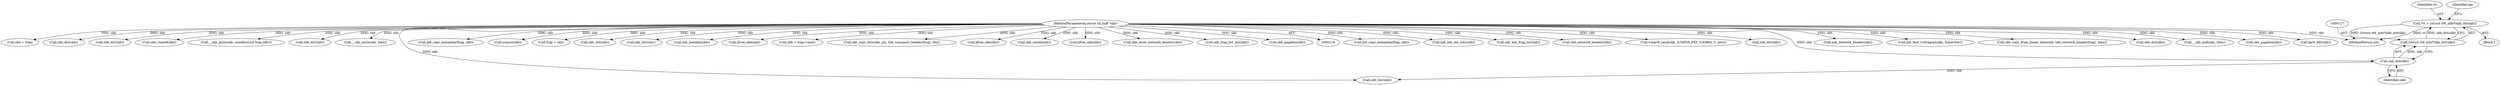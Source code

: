digraph "0_linux_87c48fa3b4630905f98268dde838ee43626a060c_1@pointer" {
"1000124" [label="(Call,*rt = (struct rt6_info*)skb_dst(skb))"];
"1000126" [label="(Call,(struct rt6_info*)skb_dst(skb))"];
"1000128" [label="(Call,skb_dst(skb))"];
"1000119" [label="(MethodParameterIn,struct sk_buff *skb)"];
"1000528" [label="(Call,ip6_copy_metadata(frag, skb))"];
"1000186" [label="(Call,ip6_skb_dst_mtu(skb))"];
"1000249" [label="(Call,skb_has_frag_list(skb))"];
"1000350" [label="(Call,skb_network_header(skb))"];
"1000208" [label="(Call,icmpv6_send(skb, ICMPV6_PKT_TOOBIG, 0, mtu))"];
"1000205" [label="(Call,skb_dst(skb))"];
"1000384" [label="(Call,skb_network_header(skb))"];
"1000176" [label="(Call,ip6_find_1stfragopt(skb, &prevhdr))"];
"1000119" [label="(MethodParameterIn,struct sk_buff *skb)"];
"1000128" [label="(Call,skb_dst(skb))"];
"1000759" [label="(Call,skb_copy_from_linear_data(skb, skb_network_header(frag), hlen))"];
"1000216" [label="(Call,skb_dst(skb))"];
"1000367" [label="(Call,__skb_pull(skb, hlen))"];
"1000121" [label="(Block,)"];
"1000413" [label="(Call,skb_pagelen(skb))"];
"1000430" [label="(Call,ipv6_hdr(skb))"];
"1000552" [label="(Call,skb = frag)"];
"1000863" [label="(Call,skb_dst(skb))"];
"1000701" [label="(Call,skb_dst(skb))"];
"1000271" [label="(Call,skb_cloned(skb))"];
"1000374" [label="(Call,__skb_push(skb, sizeof(struct frag_hdr)))"];
"1000852" [label="(Call,skb_dst(skb))"];
"1000378" [label="(Call,__skb_push(skb, hlen))"];
"1000171" [label="(Call,skb_dst(skb))"];
"1000709" [label="(Call,ip6_copy_metadata(frag, skb))"];
"1000125" [label="(Identifier,rt)"];
"1000533" [label="(Call,output(skb))"];
"1000597" [label="(Call,frag = skb)"];
"1000361" [label="(Call,skb_dst(skb))"];
"1000846" [label="(Call,skb_dst(skb))"];
"1000421" [label="(Call,skb_headlen(skb))"];
"1000126" [label="(Call,(struct rt6_info*)skb_dst(skb))"];
"1000866" [label="(Call,kfree_skb(skb))"];
"1000870" [label="(MethodReturn,int)"];
"1000124" [label="(Call,*rt = (struct rt6_info*)skb_dst(skb))"];
"1000590" [label="(Call,skb = frag->next)"];
"1000129" [label="(Identifier,skb)"];
"1000792" [label="(Call,skb_copy_bits(skb, ptr, skb_transport_header(frag), len))"];
"1000219" [label="(Call,kfree_skb(skb))"];
"1000338" [label="(Call,skb_shinfo(skb))"];
"1000855" [label="(Call,kfree_skb(skb))"];
"1000381" [label="(Call,skb_reset_network_header(skb))"];
"1000341" [label="(Call,skb_frag_list_init(skb))"];
"1000132" [label="(Identifier,np)"];
"1000255" [label="(Call,skb_pagelen(skb))"];
"1000124" -> "1000121"  [label="AST: "];
"1000124" -> "1000126"  [label="CFG: "];
"1000125" -> "1000124"  [label="AST: "];
"1000126" -> "1000124"  [label="AST: "];
"1000132" -> "1000124"  [label="CFG: "];
"1000124" -> "1000870"  [label="DDG: (struct rt6_info*)skb_dst(skb)"];
"1000124" -> "1000870"  [label="DDG: rt"];
"1000126" -> "1000124"  [label="DDG: skb_dst(skb)"];
"1000126" -> "1000128"  [label="CFG: "];
"1000127" -> "1000126"  [label="AST: "];
"1000128" -> "1000126"  [label="AST: "];
"1000128" -> "1000126"  [label="DDG: skb"];
"1000128" -> "1000129"  [label="CFG: "];
"1000129" -> "1000128"  [label="AST: "];
"1000119" -> "1000128"  [label="DDG: skb"];
"1000128" -> "1000171"  [label="DDG: skb"];
"1000119" -> "1000118"  [label="AST: "];
"1000119" -> "1000870"  [label="DDG: skb"];
"1000119" -> "1000171"  [label="DDG: skb"];
"1000119" -> "1000176"  [label="DDG: skb"];
"1000119" -> "1000186"  [label="DDG: skb"];
"1000119" -> "1000205"  [label="DDG: skb"];
"1000119" -> "1000208"  [label="DDG: skb"];
"1000119" -> "1000216"  [label="DDG: skb"];
"1000119" -> "1000219"  [label="DDG: skb"];
"1000119" -> "1000249"  [label="DDG: skb"];
"1000119" -> "1000255"  [label="DDG: skb"];
"1000119" -> "1000271"  [label="DDG: skb"];
"1000119" -> "1000338"  [label="DDG: skb"];
"1000119" -> "1000341"  [label="DDG: skb"];
"1000119" -> "1000350"  [label="DDG: skb"];
"1000119" -> "1000361"  [label="DDG: skb"];
"1000119" -> "1000367"  [label="DDG: skb"];
"1000119" -> "1000374"  [label="DDG: skb"];
"1000119" -> "1000378"  [label="DDG: skb"];
"1000119" -> "1000381"  [label="DDG: skb"];
"1000119" -> "1000384"  [label="DDG: skb"];
"1000119" -> "1000413"  [label="DDG: skb"];
"1000119" -> "1000421"  [label="DDG: skb"];
"1000119" -> "1000430"  [label="DDG: skb"];
"1000119" -> "1000528"  [label="DDG: skb"];
"1000119" -> "1000533"  [label="DDG: skb"];
"1000119" -> "1000552"  [label="DDG: skb"];
"1000119" -> "1000590"  [label="DDG: skb"];
"1000119" -> "1000597"  [label="DDG: skb"];
"1000119" -> "1000701"  [label="DDG: skb"];
"1000119" -> "1000709"  [label="DDG: skb"];
"1000119" -> "1000759"  [label="DDG: skb"];
"1000119" -> "1000792"  [label="DDG: skb"];
"1000119" -> "1000846"  [label="DDG: skb"];
"1000119" -> "1000852"  [label="DDG: skb"];
"1000119" -> "1000855"  [label="DDG: skb"];
"1000119" -> "1000863"  [label="DDG: skb"];
"1000119" -> "1000866"  [label="DDG: skb"];
}

